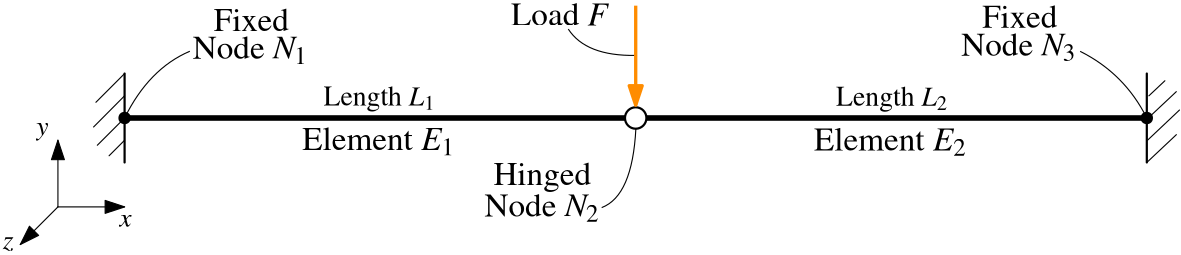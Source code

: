 <?xml version="1.0"?>
<!DOCTYPE ipe SYSTEM "ipe.dtd">
<ipe version="70218" creator="Ipe 7.2.28">
<info created="D:20230728145401" modified="D:20240108112145"/>
<preamble>\usepackage{times}
\usepackage{mathptmx}</preamble>
<ipestyle name="basic">
<symbol name="arrow/arc(spx)">
<path stroke="sym-stroke" fill="sym-stroke" pen="sym-pen">
0 0 m
-1 0.333 l
-1 -0.333 l
h
</path>
</symbol>
<symbol name="arrow/farc(spx)">
<path stroke="sym-stroke" fill="white" pen="sym-pen">
0 0 m
-1 0.333 l
-1 -0.333 l
h
</path>
</symbol>
<symbol name="arrow/ptarc(spx)">
<path stroke="sym-stroke" fill="sym-stroke" pen="sym-pen">
0 0 m
-1 0.333 l
-0.8 0 l
-1 -0.333 l
h
</path>
</symbol>
<symbol name="arrow/fptarc(spx)">
<path stroke="sym-stroke" fill="white" pen="sym-pen">
0 0 m
-1 0.333 l
-0.8 0 l
-1 -0.333 l
h
</path>
</symbol>
<symbol name="mark/circle(sx)" transformations="translations">
<path fill="sym-stroke">
0.6 0 0 0.6 0 0 e
0.4 0 0 0.4 0 0 e
</path>
</symbol>
<symbol name="mark/disk(sx)" transformations="translations">
<path fill="sym-stroke">
0.6 0 0 0.6 0 0 e
</path>
</symbol>
<symbol name="mark/fdisk(sfx)" transformations="translations">
<group>
<path fill="sym-fill">
0.5 0 0 0.5 0 0 e
</path>
<path fill="sym-stroke" fillrule="eofill">
0.6 0 0 0.6 0 0 e
0.4 0 0 0.4 0 0 e
</path>
</group>
</symbol>
<symbol name="mark/box(sx)" transformations="translations">
<path fill="sym-stroke" fillrule="eofill">
-0.6 -0.6 m
0.6 -0.6 l
0.6 0.6 l
-0.6 0.6 l
h
-0.4 -0.4 m
0.4 -0.4 l
0.4 0.4 l
-0.4 0.4 l
h
</path>
</symbol>
<symbol name="mark/square(sx)" transformations="translations">
<path fill="sym-stroke">
-0.6 -0.6 m
0.6 -0.6 l
0.6 0.6 l
-0.6 0.6 l
h
</path>
</symbol>
<symbol name="mark/fsquare(sfx)" transformations="translations">
<group>
<path fill="sym-fill">
-0.5 -0.5 m
0.5 -0.5 l
0.5 0.5 l
-0.5 0.5 l
h
</path>
<path fill="sym-stroke" fillrule="eofill">
-0.6 -0.6 m
0.6 -0.6 l
0.6 0.6 l
-0.6 0.6 l
h
-0.4 -0.4 m
0.4 -0.4 l
0.4 0.4 l
-0.4 0.4 l
h
</path>
</group>
</symbol>
<symbol name="mark/cross(sx)" transformations="translations">
<group>
<path fill="sym-stroke">
-0.43 -0.57 m
0.57 0.43 l
0.43 0.57 l
-0.57 -0.43 l
h
</path>
<path fill="sym-stroke">
-0.43 0.57 m
0.57 -0.43 l
0.43 -0.57 l
-0.57 0.43 l
h
</path>
</group>
</symbol>
<symbol name="arrow/fnormal(spx)">
<path stroke="sym-stroke" fill="white" pen="sym-pen">
0 0 m
-1 0.333 l
-1 -0.333 l
h
</path>
</symbol>
<symbol name="arrow/pointed(spx)">
<path stroke="sym-stroke" fill="sym-stroke" pen="sym-pen">
0 0 m
-1 0.333 l
-0.8 0 l
-1 -0.333 l
h
</path>
</symbol>
<symbol name="arrow/fpointed(spx)">
<path stroke="sym-stroke" fill="white" pen="sym-pen">
0 0 m
-1 0.333 l
-0.8 0 l
-1 -0.333 l
h
</path>
</symbol>
<symbol name="arrow/linear(spx)">
<path stroke="sym-stroke" pen="sym-pen">
-1 0.333 m
0 0 l
-1 -0.333 l
</path>
</symbol>
<symbol name="arrow/fdouble(spx)">
<path stroke="sym-stroke" fill="white" pen="sym-pen">
0 0 m
-1 0.333 l
-1 -0.333 l
h
-1 0 m
-2 0.333 l
-2 -0.333 l
h
</path>
</symbol>
<symbol name="arrow/double(spx)">
<path stroke="sym-stroke" fill="sym-stroke" pen="sym-pen">
0 0 m
-1 0.333 l
-1 -0.333 l
h
-1 0 m
-2 0.333 l
-2 -0.333 l
h
</path>
</symbol>
<symbol name="arrow/mid-normal(spx)">
<path stroke="sym-stroke" fill="sym-stroke" pen="sym-pen">
0.5 0 m
-0.5 0.333 l
-0.5 -0.333 l
h
</path>
</symbol>
<symbol name="arrow/mid-fnormal(spx)">
<path stroke="sym-stroke" fill="white" pen="sym-pen">
0.5 0 m
-0.5 0.333 l
-0.5 -0.333 l
h
</path>
</symbol>
<symbol name="arrow/mid-pointed(spx)">
<path stroke="sym-stroke" fill="sym-stroke" pen="sym-pen">
0.5 0 m
-0.5 0.333 l
-0.3 0 l
-0.5 -0.333 l
h
</path>
</symbol>
<symbol name="arrow/mid-fpointed(spx)">
<path stroke="sym-stroke" fill="white" pen="sym-pen">
0.5 0 m
-0.5 0.333 l
-0.3 0 l
-0.5 -0.333 l
h
</path>
</symbol>
<symbol name="arrow/mid-double(spx)">
<path stroke="sym-stroke" fill="sym-stroke" pen="sym-pen">
1 0 m
0 0.333 l
0 -0.333 l
h
0 0 m
-1 0.333 l
-1 -0.333 l
h
</path>
</symbol>
<symbol name="arrow/mid-fdouble(spx)">
<path stroke="sym-stroke" fill="white" pen="sym-pen">
1 0 m
0 0.333 l
0 -0.333 l
h
0 0 m
-1 0.333 l
-1 -0.333 l
h
</path>
</symbol>
<anglesize name="22.5 deg" value="22.5"/>
<anglesize name="30 deg" value="30"/>
<anglesize name="45 deg" value="45"/>
<anglesize name="60 deg" value="60"/>
<anglesize name="90 deg" value="90"/>
<arrowsize name="large" value="10"/>
<arrowsize name="small" value="5"/>
<arrowsize name="tiny" value="3"/>
<color name="blue" value="0 0 1"/>
<color name="brown" value="0.647 0.165 0.165"/>
<color name="darkblue" value="0 0 0.545"/>
<color name="darkcyan" value="0 0.545 0.545"/>
<color name="darkgray" value="0.663"/>
<color name="darkgreen" value="0 0.392 0"/>
<color name="darkmagenta" value="0.545 0 0.545"/>
<color name="darkorange" value="1 0.549 0"/>
<color name="darkred" value="0.545 0 0"/>
<color name="gold" value="1 0.843 0"/>
<color name="gray" value="0.745"/>
<color name="green" value="0 1 0"/>
<color name="lightblue" value="0.678 0.847 0.902"/>
<color name="lightcyan" value="0.878 1 1"/>
<color name="lightgray" value="0.827"/>
<color name="lightgreen" value="0.565 0.933 0.565"/>
<color name="lightyellow" value="1 1 0.878"/>
<color name="navy" value="0 0 0.502"/>
<color name="orange" value="1 0.647 0"/>
<color name="pink" value="1 0.753 0.796"/>
<color name="purple" value="0.627 0.125 0.941"/>
<color name="red" value="1 0 0"/>
<color name="seagreen" value="0.18 0.545 0.341"/>
<color name="turquoise" value="0.251 0.878 0.816"/>
<color name="violet" value="0.933 0.51 0.933"/>
<color name="yellow" value="1 1 0"/>
<dashstyle name="dash dot dotted" value="[4 2 1 2 1 2] 0"/>
<dashstyle name="dash dotted" value="[4 2 1 2] 0"/>
<dashstyle name="dashed" value="[4] 0"/>
<dashstyle name="dotted" value="[1 3] 0"/>
<gridsize name="10 pts (~3.5 mm)" value="10"/>
<gridsize name="14 pts (~5 mm)" value="14"/>
<gridsize name="16 pts (~6 mm)" value="16"/>
<gridsize name="20 pts (~7 mm)" value="20"/>
<gridsize name="28 pts (~10 mm)" value="28"/>
<gridsize name="32 pts (~12 mm)" value="32"/>
<gridsize name="4 pts" value="4"/>
<gridsize name="56 pts (~20 mm)" value="56"/>
<gridsize name="8 pts (~3 mm)" value="8"/>
<opacity name="10%" value="0.1"/>
<opacity name="30%" value="0.3"/>
<opacity name="50%" value="0.5"/>
<opacity name="75%" value="0.75"/>
<pen name="fat" value="1.2"/>
<pen name="heavier" value="0.8"/>
<pen name="ultrafat" value="2"/>
<symbolsize name="large" value="5"/>
<symbolsize name="small" value="2"/>
<symbolsize name="tiny" value="1.1"/>
<textsize name="Huge" value="\Huge"/>
<textsize name="LARGE" value="\LARGE"/>
<textsize name="Large" value="\Large"/>
<textsize name="footnote" value="\footnotesize"/>
<textsize name="huge" value="\huge"/>
<textsize name="large" value="\large"/>
<textsize name="script" value="\scriptsize"/>
<textsize name="small" value="\small"/>
<textsize name="tiny" value="\tiny"/>
<textstyle name="center" begin="\begin{center}" end="\end{center}"/>
<textstyle name="item" begin="\begin{itemize}\item{}" end="\end{itemize}"/>
<textstyle name="itemize" begin="\begin{itemize}" end="\end{itemize}"/>
<tiling name="falling" angle="-60" step="4" width="1"/>
<tiling name="rising" angle="30" step="4" width="1"/>
</ipestyle>
<page>
<layer name="alpha"/>
<view layers="alpha" active="alpha"/>
<path layer="alpha" matrix="1 0 0 1 -64 0" stroke="black" fill="lightblue" pen="ultrafat" cap="1">
160 544 m
344 544 l
</path>
<path matrix="1 0 0 1 -64 0" stroke="black" fill="lightblue" pen="heavier" cap="1">
160 560 m
160 528 l
</path>
<path matrix="1 0 0 1 -64 0" stroke="black" fill="lightblue" cap="1">
160 560 m
149.68 549.665 l
</path>
<path matrix="1 0 0 1 -64 0" stroke="black" fill="lightblue" cap="1">
160 552 m
148.837 540.769 l
</path>
<path matrix="1 0 0 1 -64 0" stroke="black" fill="lightblue" cap="1">
160 544 m
150.185 534.194 l
</path>
<path matrix="1 0 0 1 -64 8" stroke="black" fill="lightblue" cap="1">
160 528 m
154.419 522.41 l
</path>
<path stroke="black" fill="black" pen="heavier">
1.82086 -0.139808 0.139808 1.82086 96 544 e
</path>
<text matrix="1 0 0 1 -24.074 -51.5639" transformations="translations" pos="184 584" stroke="black" type="label" width="55.121" height="8.159" depth="1.88" valign="baseline" size="large">Element $E_1$</text>
<path stroke="black">
119.496 568.037 m
104.744 561.744
96 544 c
</path>
<path stroke="black">
267.753 511.741 m
278.802 515.954
280.062 540.141 c
</path>
<path matrix="1 0 0 1 -24 0" stroke="black" cap="1" rarrow="normal/normal">
96 536 m
96 512 l
</path>
<path matrix="1 0 0 1 -24 0" stroke="black" cap="1" arrow="normal/normal">
96 512 m
120 512 l
</path>
<path matrix="1 0 0 1 -48 16" stroke="black" cap="1" arrow="normal/normal">
120 496 m
106.446 482.446 l
</path>
<text matrix="1 0 0 1 -27.022 -2.9274" transformations="translations" pos="121.111 507.755" stroke="black" type="label" width="4.453" height="4.338" depth="0.1" valign="baseline" style="math">x</text>
<text matrix="1 0 0 1 -68.9636 -10.9673" transformations="translations" pos="121.111 507.755" stroke="black" type="label" width="3.875" height="4.336" depth="0.8" valign="baseline" style="math">z</text>
<text matrix="1 0 0 1 -56.9372 30.1816" transformations="translations" pos="121.111 507.755" stroke="black" type="label" width="4.423" height="4.331" depth="2.03" valign="baseline" style="math">y</text>
<text matrix="1 0 0 1 51.106 -6.67995" transformations="translations" pos="184 584" stroke="black" type="label" width="35.865" height="8.161" depth="0.13" valign="baseline" size="large">Load $F$</text>
<path stroke="black">
280 566.532 m
262.055 566.245
255.726 576.02 c
</path>
<path matrix="1 0 0 1 120 0" stroke="black" fill="lightblue" pen="ultrafat" cap="1">
160 544 m
344 544 l
</path>
<text matrix="1 0 0 1 213.189 -17.5943" transformations="translations" pos="184 584" stroke="black" type="label" width="41.54" height="8.158" depth="2.02" valign="baseline" size="large">Node $N_3$</text>
<path stroke="black">
440 568 m
456 560
464 544 c
</path>
<path matrix="1 0 0 1 120 0" stroke="black" fill="white" pen="heavier">
3.85917 0 0 3.85917 160 544 e
</path>
<path matrix="1 0 0 1 304 0" stroke="black" fill="lightblue" pen="heavier" cap="1">
160 560 m
160 528 l
</path>
<path matrix="-0.999513 0.0312102 -0.0312102 -0.999513 641.4 1082.73" stroke="black" fill="lightblue" cap="1">
160 560 m
149.68 549.665 l
</path>
<path matrix="-0.999513 0.0312102 -0.0312102 -0.999513 641.4 1082.73" stroke="black" fill="lightblue" cap="1">
160 552 m
148.837 540.769 l
</path>
<path matrix="-0.999513 0.0312102 -0.0312102 -0.999513 641.4 1082.73" stroke="black" fill="lightblue" cap="1">
160 544 m
150.185 534.194 l
</path>
<path matrix="-0.999513 0.0312102 -0.0312102 -0.999513 641.15 1074.74" stroke="black" fill="lightblue" cap="1">
160 528 m
154.419 522.41 l
</path>
<text matrix="1 0 0 1 160.158 -51.7237" transformations="translations" pos="184 584" stroke="black" type="label" width="55.121" height="8.159" depth="1.88" valign="baseline" size="large">Element $E_2$</text>
<path matrix="1 0 0 1 368 0" stroke="black" fill="black" pen="heavier">
1.82086 -0.139808 0.139808 1.82086 96 544 e
</path>
<text matrix="1 0 0 1 -16.3808 -35.5432" transformations="translations" pos="184 584" stroke="black" type="label" width="40.438" height="6.801" depth="2.15" valign="baseline">Length $L_1$</text>
<text matrix="1 0 0 1 168.145 -35.5933" transformations="translations" pos="184 584" stroke="black" type="label" width="40.438" height="6.801" depth="2.15" valign="baseline">Length $L_2$</text>
<text matrix="1 0 0 1 220.713 -7.54674" transformations="translations" pos="184 584" stroke="black" type="label" width="27.054" height="8.161" depth="0.13" valign="baseline" size="large">Fixed</text>
<path matrix="1 0 0 1 0 0.448138" stroke="darkorange" pen="fat" arrow="normal/normal">
280 584 m
280 548.167 l
</path>
<text matrix="1 0 0 1 -63.4558 -18.7162" transformations="translations" pos="184 584" stroke="black" type="label" width="41.54" height="8.159" depth="1.88" valign="baseline" size="large">Node $N_1$</text>
<text matrix="1 0 0 1 -55.9318 -8.66866" transformations="translations" pos="184 584" stroke="black" type="label" width="27.054" height="8.161" depth="0.13" valign="baseline" size="large">Fixed</text>
<text matrix="1 0 0 1 41.548 -75.4842" transformations="translations" pos="184 584" stroke="black" type="label" width="41.54" height="8.159" depth="1.88" valign="baseline" size="large">Node $N_2$</text>
<text matrix="1 0 0 1 44.7666 -64.0998" transformations="translations" pos="184 584" stroke="black" type="label" width="35.196" height="8.151" depth="2.59" valign="baseline" size="large">Hinged</text>
</page>
</ipe>
